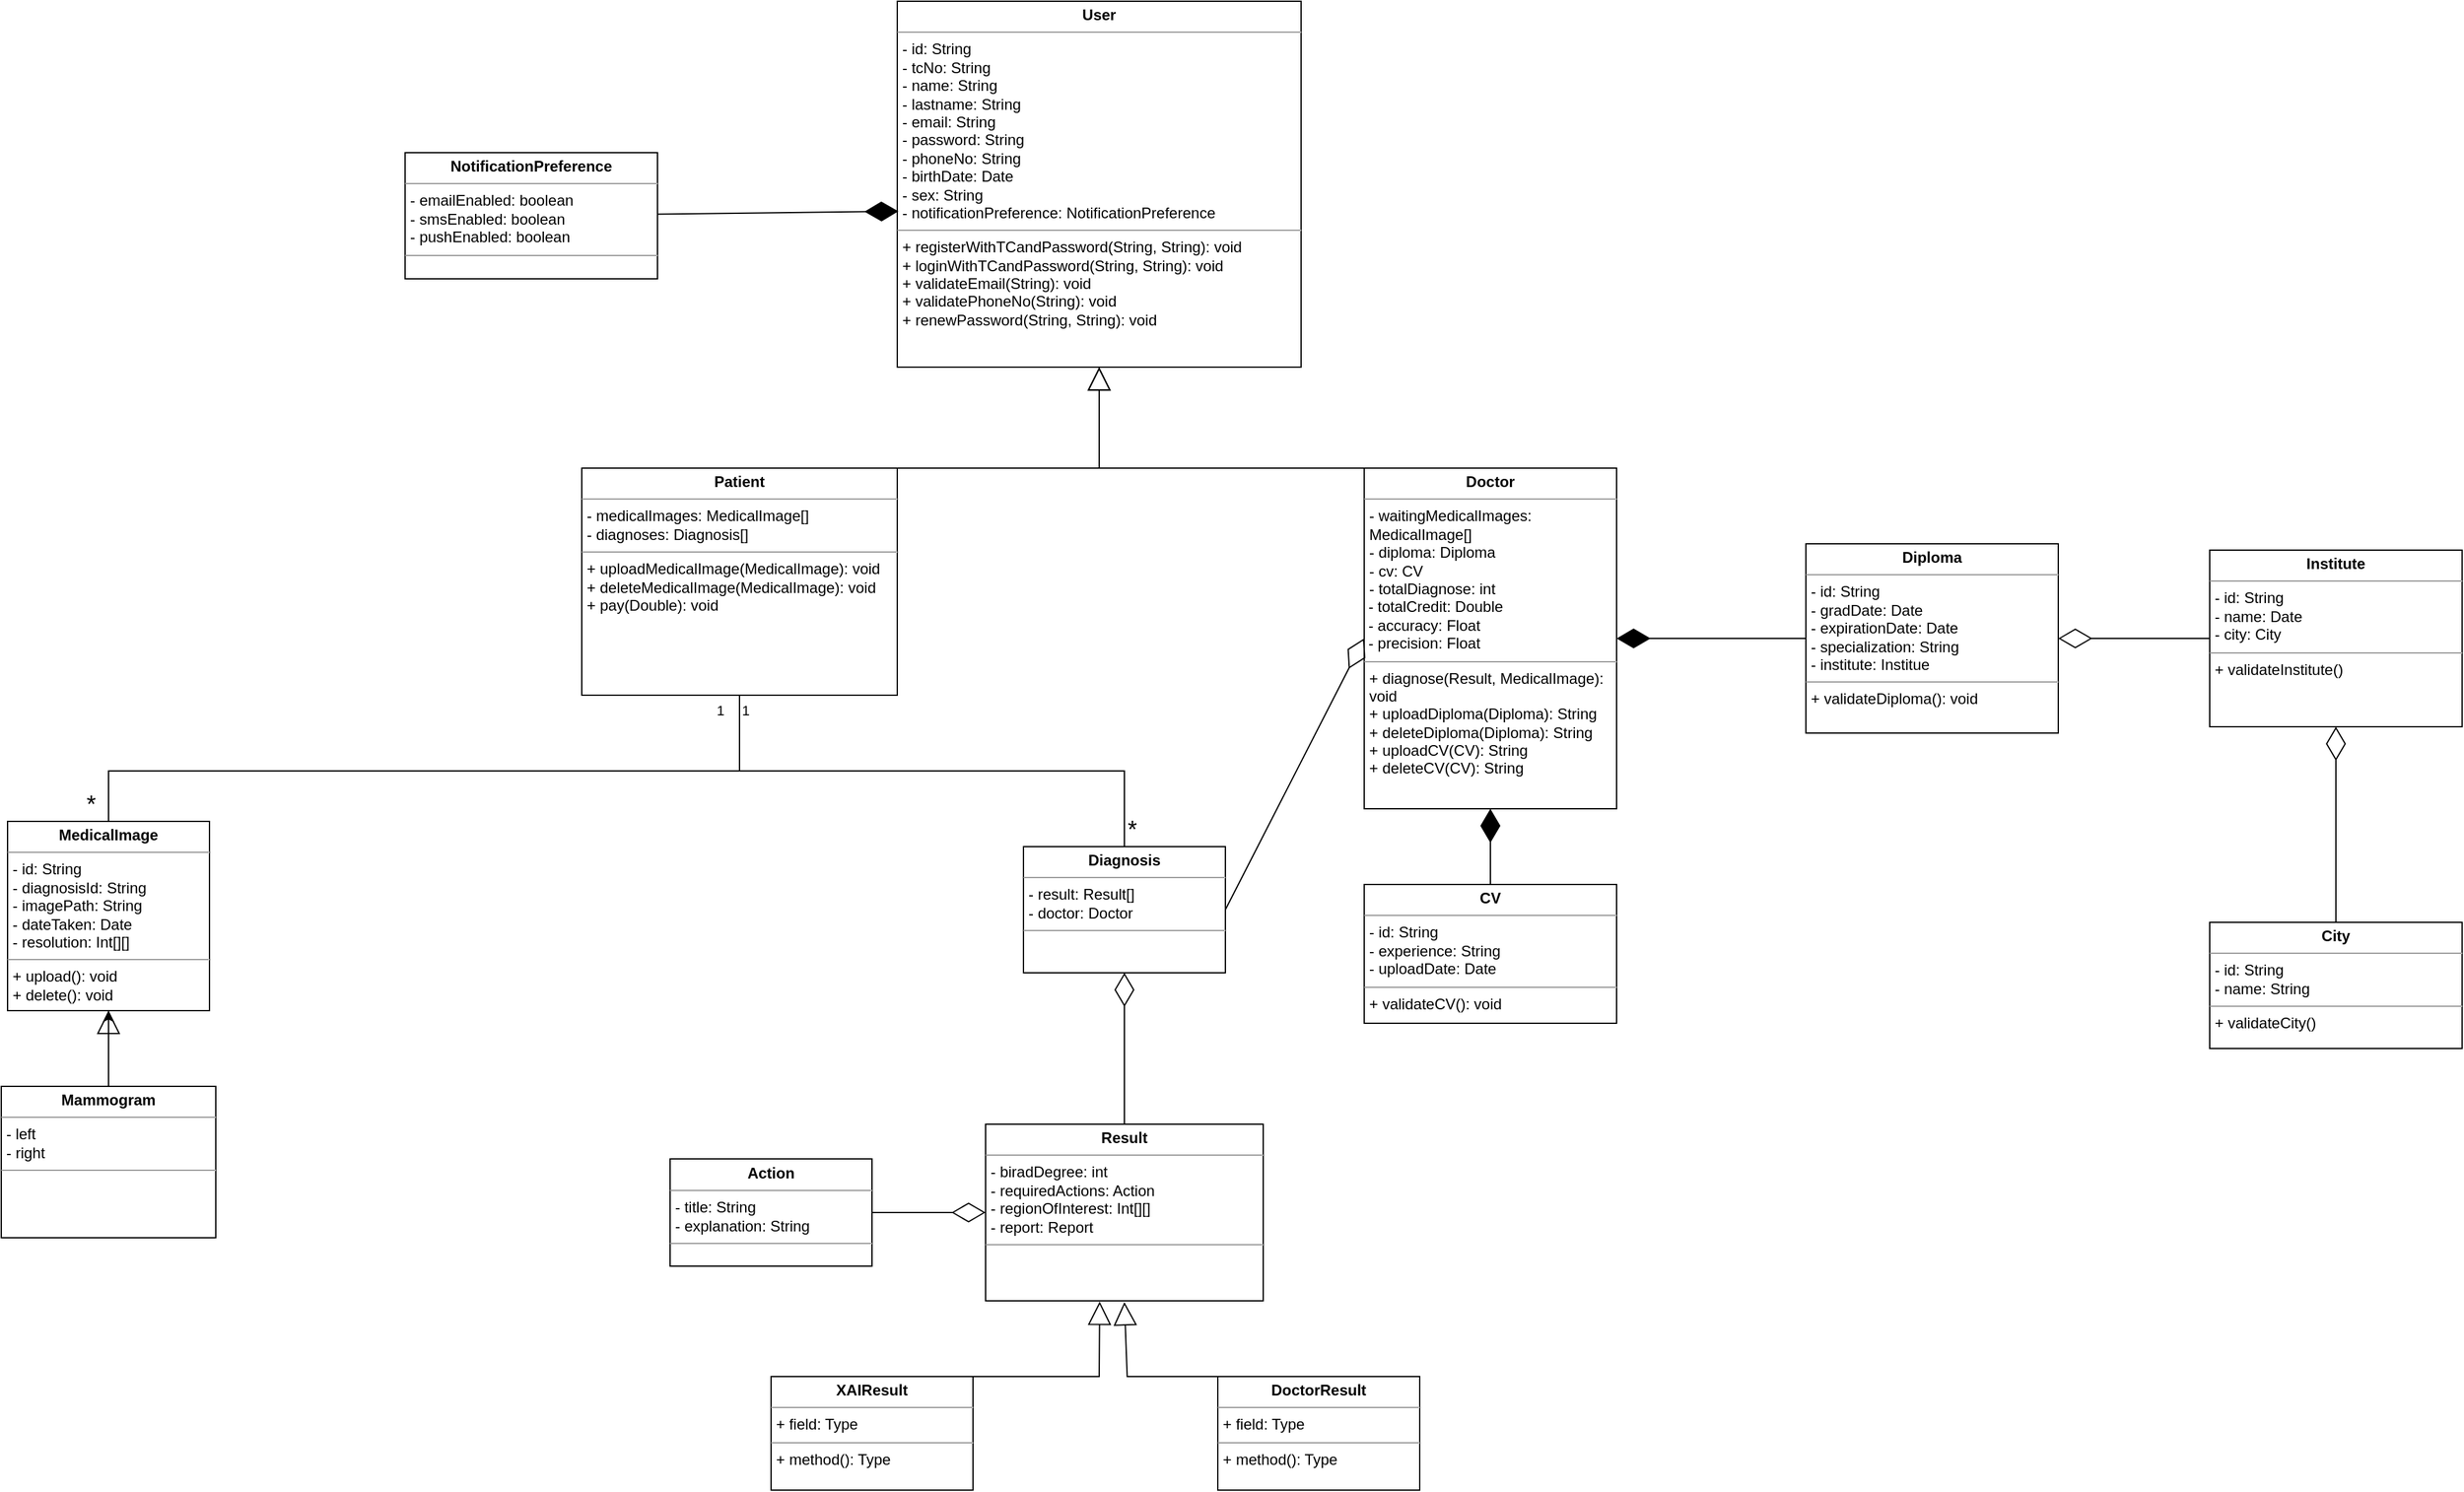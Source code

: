 <mxfile version="22.1.5" type="github">
  <diagram name="Page-1" id="C0edTxQISSR7YkT9q-Mf">
    <mxGraphModel dx="1685" dy="445" grid="1" gridSize="10" guides="1" tooltips="1" connect="1" arrows="1" fold="1" page="1" pageScale="1" pageWidth="827" pageHeight="1169" math="0" shadow="0">
      <root>
        <mxCell id="0" />
        <mxCell id="1" parent="0" />
        <mxCell id="ESNyg1Bcx6jrkvFsVH8l-1" value="&lt;p style=&quot;margin:0px;margin-top:4px;text-align:center;&quot;&gt;&lt;b&gt;User&lt;/b&gt;&lt;/p&gt;&lt;hr size=&quot;1&quot;&gt;&lt;p style=&quot;margin:0px;margin-left:4px;&quot;&gt;- id: String&lt;/p&gt;&lt;p style=&quot;margin:0px;margin-left:4px;&quot;&gt;- tcNo: String&lt;/p&gt;&lt;p style=&quot;margin:0px;margin-left:4px;&quot;&gt;- name: String&lt;/p&gt;&lt;p style=&quot;margin:0px;margin-left:4px;&quot;&gt;- lastname: String&lt;/p&gt;&lt;p style=&quot;margin:0px;margin-left:4px;&quot;&gt;- email: String&lt;/p&gt;&lt;p style=&quot;margin:0px;margin-left:4px;&quot;&gt;- password: String&lt;/p&gt;&lt;p style=&quot;margin:0px;margin-left:4px;&quot;&gt;- phoneNo: String&lt;/p&gt;&lt;p style=&quot;margin:0px;margin-left:4px;&quot;&gt;- birthDate: Date&lt;/p&gt;&lt;p style=&quot;margin:0px;margin-left:4px;&quot;&gt;- sex: String&lt;/p&gt;&lt;p style=&quot;margin:0px;margin-left:4px;&quot;&gt;- notificationPreference: NotificationPreference&lt;/p&gt;&lt;hr size=&quot;1&quot;&gt;&lt;p style=&quot;margin:0px;margin-left:4px;&quot;&gt;+ registerWithTCandPassword(String, String): void&lt;/p&gt;&lt;p style=&quot;margin:0px;margin-left:4px;&quot;&gt;+ loginWithTCandPassword(String, String): void&lt;/p&gt;&lt;p style=&quot;margin:0px;margin-left:4px;&quot;&gt;+ validateEmail(String): void&lt;/p&gt;&lt;p style=&quot;margin:0px;margin-left:4px;&quot;&gt;+ validatePhoneNo(String): void&lt;/p&gt;&lt;p style=&quot;margin:0px;margin-left:4px;&quot;&gt;+ renewPassword(String, String): void&lt;/p&gt;" style="verticalAlign=top;align=left;overflow=fill;fontSize=12;fontFamily=Helvetica;html=1;whiteSpace=wrap;" parent="1" vertex="1">
          <mxGeometry x="160" y="30" width="320" height="290" as="geometry" />
        </mxCell>
        <mxCell id="Ly5rTBsL9am8pRCTYatH-5" value="&lt;p style=&quot;margin:0px;margin-top:4px;text-align:center;&quot;&gt;&lt;b&gt;Doctor&lt;/b&gt;&lt;/p&gt;&lt;hr size=&quot;1&quot;&gt;&lt;p style=&quot;margin:0px;margin-left:4px;&quot;&gt;- waitingMedicalImages: MedicalImage[]&lt;/p&gt;&lt;p style=&quot;margin:0px;margin-left:4px;&quot;&gt;- diploma: Diploma&lt;/p&gt;&lt;p style=&quot;margin:0px;margin-left:4px;&quot;&gt;- cv: CV&lt;/p&gt;&lt;p style=&quot;margin:0px;margin-left:4px;&quot;&gt;- totalDiagnose: int&lt;/p&gt;&amp;nbsp;- totalCredit: Double&lt;br&gt;&amp;nbsp;- accuracy: Float&lt;br&gt;&amp;nbsp;- precision: Float&lt;br&gt;&lt;hr size=&quot;1&quot;&gt;&lt;p style=&quot;margin:0px;margin-left:4px;&quot;&gt;+ diagnose(Result, MedicalImage): void&lt;/p&gt;&lt;p style=&quot;margin:0px;margin-left:4px;&quot;&gt;+ uploadDiploma(Diploma): String&lt;/p&gt;&lt;p style=&quot;margin:0px;margin-left:4px;&quot;&gt;+ deleteDiploma(Diploma): String&lt;/p&gt;&lt;p style=&quot;border-color: var(--border-color); margin: 0px 0px 0px 4px;&quot;&gt;+ uploadCV(CV): String&lt;/p&gt;&lt;p style=&quot;border-color: var(--border-color); margin: 0px 0px 0px 4px;&quot;&gt;+ deleteCV(CV): String&lt;/p&gt;" style="verticalAlign=top;align=left;overflow=fill;fontSize=12;fontFamily=Helvetica;html=1;whiteSpace=wrap;" parent="1" vertex="1">
          <mxGeometry x="530" y="400" width="200" height="270" as="geometry" />
        </mxCell>
        <mxCell id="Ly5rTBsL9am8pRCTYatH-6" value="&lt;p style=&quot;margin:0px;margin-top:4px;text-align:center;&quot;&gt;&lt;b&gt;Patient&lt;/b&gt;&lt;/p&gt;&lt;hr size=&quot;1&quot;&gt;&lt;p style=&quot;margin:0px;margin-left:4px;&quot;&gt;- medicalImages: MedicalImage[]&lt;/p&gt;&lt;p style=&quot;margin:0px;margin-left:4px;&quot;&gt;- diagnoses: Diagnosis[]&lt;span style=&quot;background-color: initial;&quot;&gt;&lt;br&gt;&lt;/span&gt;&lt;/p&gt;&lt;hr size=&quot;1&quot;&gt;&lt;p style=&quot;margin:0px;margin-left:4px;&quot;&gt;+ uploadMedicalImage(MedicalImage): void&lt;/p&gt;&lt;p style=&quot;margin:0px;margin-left:4px;&quot;&gt;+ deleteMedicalImage(MedicalImage): void&lt;/p&gt;&lt;p style=&quot;margin:0px;margin-left:4px;&quot;&gt;+ pay(Double): void&lt;/p&gt;" style="verticalAlign=top;align=left;overflow=fill;fontSize=12;fontFamily=Helvetica;html=1;whiteSpace=wrap;" parent="1" vertex="1">
          <mxGeometry x="-90" y="400" width="250" height="180" as="geometry" />
        </mxCell>
        <mxCell id="Ly5rTBsL9am8pRCTYatH-11" value="&lt;p style=&quot;margin:0px;margin-top:4px;text-align:center;&quot;&gt;&lt;b&gt;NotificationPreference&lt;/b&gt;&lt;/p&gt;&lt;hr size=&quot;1&quot;&gt;&lt;p style=&quot;margin:0px;margin-left:4px;&quot;&gt;- emailEnabled: boolean&lt;/p&gt;&lt;p style=&quot;margin:0px;margin-left:4px;&quot;&gt;- smsEnabled: boolean&lt;/p&gt;&lt;p style=&quot;margin:0px;margin-left:4px;&quot;&gt;&lt;span style=&quot;background-color: initial;&quot;&gt;- pushEnabled: boolean&lt;/span&gt;&lt;/p&gt;&lt;hr size=&quot;1&quot;&gt;&lt;p style=&quot;margin:0px;margin-left:4px;&quot;&gt;&lt;br&gt;&lt;/p&gt;" style="verticalAlign=top;align=left;overflow=fill;fontSize=12;fontFamily=Helvetica;html=1;whiteSpace=wrap;" parent="1" vertex="1">
          <mxGeometry x="-230" y="150" width="200" height="100" as="geometry" />
        </mxCell>
        <mxCell id="P2__GVPc3QSUGddowUCa-7" value="" style="endArrow=diamondThin;endFill=1;endSize=24;html=1;rounded=0;entryX=0.003;entryY=0.574;entryDx=0;entryDy=0;entryPerimeter=0;" parent="1" source="Ly5rTBsL9am8pRCTYatH-11" target="ESNyg1Bcx6jrkvFsVH8l-1" edge="1">
          <mxGeometry width="160" relative="1" as="geometry">
            <mxPoint x="590" y="238.14" as="sourcePoint" />
            <mxPoint x="382.88" y="241.85" as="targetPoint" />
          </mxGeometry>
        </mxCell>
        <mxCell id="P2__GVPc3QSUGddowUCa-8" value="&lt;p style=&quot;margin:0px;margin-top:4px;text-align:center;&quot;&gt;&lt;b&gt;Diagnosis&lt;/b&gt;&lt;/p&gt;&lt;hr size=&quot;1&quot;&gt;&lt;p style=&quot;margin:0px;margin-left:4px;&quot;&gt;- result: Result[]&lt;/p&gt;&lt;p style=&quot;margin:0px;margin-left:4px;&quot;&gt;- doctor: Doctor&lt;/p&gt;&lt;hr size=&quot;1&quot;&gt;&lt;p style=&quot;margin:0px;margin-left:4px;&quot;&gt;&lt;br&gt;&lt;/p&gt;" style="verticalAlign=top;align=left;overflow=fill;fontSize=12;fontFamily=Helvetica;html=1;whiteSpace=wrap;" parent="1" vertex="1">
          <mxGeometry x="260" y="700" width="160" height="100" as="geometry" />
        </mxCell>
        <mxCell id="P2__GVPc3QSUGddowUCa-9" value="&lt;p style=&quot;margin:0px;margin-top:4px;text-align:center;&quot;&gt;&lt;b&gt;MedicalImage&lt;/b&gt;&lt;/p&gt;&lt;hr size=&quot;1&quot;&gt;&lt;p style=&quot;margin:0px;margin-left:4px;&quot;&gt;- id: String&lt;/p&gt;&lt;p style=&quot;margin:0px;margin-left:4px;&quot;&gt;- diagnosisId: String&lt;/p&gt;&lt;p style=&quot;margin:0px;margin-left:4px;&quot;&gt;- imagePath: String&lt;/p&gt;&lt;p style=&quot;margin:0px;margin-left:4px;&quot;&gt;- dateTaken: Date&lt;/p&gt;&lt;p style=&quot;margin:0px;margin-left:4px;&quot;&gt;- resolution: Int[][]&lt;/p&gt;&lt;hr size=&quot;1&quot;&gt;&lt;p style=&quot;margin:0px;margin-left:4px;&quot;&gt;+ upload(): void&lt;/p&gt;&lt;p style=&quot;margin:0px;margin-left:4px;&quot;&gt;+ delete(): void&lt;/p&gt;" style="verticalAlign=top;align=left;overflow=fill;fontSize=12;fontFamily=Helvetica;html=1;whiteSpace=wrap;" parent="1" vertex="1">
          <mxGeometry x="-545" y="680" width="160" height="150" as="geometry" />
        </mxCell>
        <mxCell id="P2__GVPc3QSUGddowUCa-14" value="" style="endArrow=none;html=1;edgeStyle=orthogonalEdgeStyle;rounded=0;exitX=0.5;exitY=1;exitDx=0;exitDy=0;entryX=0.5;entryY=0;entryDx=0;entryDy=0;" parent="1" source="Ly5rTBsL9am8pRCTYatH-6" target="P2__GVPc3QSUGddowUCa-8" edge="1">
          <mxGeometry relative="1" as="geometry">
            <mxPoint x="310" y="640" as="sourcePoint" />
            <mxPoint x="270" y="800" as="targetPoint" />
          </mxGeometry>
        </mxCell>
        <mxCell id="P2__GVPc3QSUGddowUCa-15" value="1" style="edgeLabel;resizable=0;html=1;align=left;verticalAlign=bottom;" parent="P2__GVPc3QSUGddowUCa-14" connectable="0" vertex="1">
          <mxGeometry x="-1" relative="1" as="geometry">
            <mxPoint x="-20" y="20" as="offset" />
          </mxGeometry>
        </mxCell>
        <mxCell id="P2__GVPc3QSUGddowUCa-16" value="*" style="edgeLabel;resizable=0;html=1;align=right;verticalAlign=bottom;fontSize=19;" parent="P2__GVPc3QSUGddowUCa-14" connectable="0" vertex="1">
          <mxGeometry x="1" relative="1" as="geometry">
            <mxPoint x="10" as="offset" />
          </mxGeometry>
        </mxCell>
        <mxCell id="P2__GVPc3QSUGddowUCa-17" value="" style="endArrow=none;html=1;edgeStyle=orthogonalEdgeStyle;rounded=0;exitX=0.5;exitY=1;exitDx=0;exitDy=0;entryX=0.5;entryY=0;entryDx=0;entryDy=0;" parent="1" source="Ly5rTBsL9am8pRCTYatH-6" target="P2__GVPc3QSUGddowUCa-9" edge="1">
          <mxGeometry relative="1" as="geometry">
            <mxPoint x="276" y="620" as="sourcePoint" />
            <mxPoint x="480" y="700" as="targetPoint" />
            <Array as="points">
              <mxPoint x="40" y="640" />
              <mxPoint x="360" y="640" />
            </Array>
          </mxGeometry>
        </mxCell>
        <mxCell id="P2__GVPc3QSUGddowUCa-18" value="1" style="edgeLabel;resizable=0;html=1;align=left;verticalAlign=bottom;" parent="P2__GVPc3QSUGddowUCa-17" connectable="0" vertex="1">
          <mxGeometry x="-1" relative="1" as="geometry">
            <mxPoint y="20" as="offset" />
          </mxGeometry>
        </mxCell>
        <mxCell id="P2__GVPc3QSUGddowUCa-19" value="*" style="edgeLabel;resizable=0;html=1;align=right;verticalAlign=bottom;fontSize=19;" parent="P2__GVPc3QSUGddowUCa-17" connectable="0" vertex="1">
          <mxGeometry x="1" relative="1" as="geometry">
            <mxPoint x="-10" as="offset" />
          </mxGeometry>
        </mxCell>
        <mxCell id="wbwyVopuhJfo_vuKF2Iz-1" value="&lt;p style=&quot;margin:0px;margin-top:4px;text-align:center;&quot;&gt;&lt;b&gt;Diploma&lt;/b&gt;&lt;/p&gt;&lt;hr size=&quot;1&quot;&gt;&lt;p style=&quot;margin:0px;margin-left:4px;&quot;&gt;- id: String&lt;/p&gt;&lt;p style=&quot;margin:0px;margin-left:4px;&quot;&gt;&lt;span style=&quot;background-color: initial;&quot;&gt;- gradDate: Date&amp;nbsp;&lt;/span&gt;&lt;/p&gt;&lt;p style=&quot;margin:0px;margin-left:4px;&quot;&gt;&lt;span style=&quot;background-color: initial;&quot;&gt;- expirationDate: Date&lt;/span&gt;&lt;/p&gt;&lt;p style=&quot;margin:0px;margin-left:4px;&quot;&gt;&lt;span style=&quot;background-color: initial;&quot;&gt;- specialization: String&lt;/span&gt;&lt;/p&gt;&lt;p style=&quot;margin:0px;margin-left:4px;&quot;&gt;&lt;span style=&quot;background-color: initial;&quot;&gt;- institute: Institue&lt;/span&gt;&lt;/p&gt;&lt;hr size=&quot;1&quot;&gt;&lt;p style=&quot;margin:0px;margin-left:4px;&quot;&gt;+ validateDiploma(): void&lt;/p&gt;" style="verticalAlign=top;align=left;overflow=fill;fontSize=12;fontFamily=Helvetica;html=1;whiteSpace=wrap;" parent="1" vertex="1">
          <mxGeometry x="880" y="460" width="200" height="150" as="geometry" />
        </mxCell>
        <mxCell id="wbwyVopuhJfo_vuKF2Iz-2" value="" style="endArrow=diamondThin;endFill=1;endSize=24;html=1;rounded=0;entryX=1;entryY=0.5;entryDx=0;entryDy=0;exitX=0;exitY=0.5;exitDx=0;exitDy=0;" parent="1" source="wbwyVopuhJfo_vuKF2Iz-1" target="Ly5rTBsL9am8pRCTYatH-5" edge="1">
          <mxGeometry width="160" relative="1" as="geometry">
            <mxPoint x="630" y="573" as="sourcePoint" />
            <mxPoint x="821" y="570" as="targetPoint" />
          </mxGeometry>
        </mxCell>
        <mxCell id="wbwyVopuhJfo_vuKF2Iz-3" value="&lt;p style=&quot;margin:0px;margin-top:4px;text-align:center;&quot;&gt;&lt;b&gt;Institute&lt;/b&gt;&lt;/p&gt;&lt;hr size=&quot;1&quot;&gt;&lt;p style=&quot;margin:0px;margin-left:4px;&quot;&gt;- id: String&lt;/p&gt;&lt;p style=&quot;margin:0px;margin-left:4px;&quot;&gt;&lt;span style=&quot;background-color: initial;&quot;&gt;- name: Date&lt;/span&gt;&lt;/p&gt;&lt;p style=&quot;margin:0px;margin-left:4px;&quot;&gt;&lt;span style=&quot;background-color: initial;&quot;&gt;- city: City&amp;nbsp;&lt;/span&gt;&lt;/p&gt;&lt;hr size=&quot;1&quot;&gt;&lt;p style=&quot;margin:0px;margin-left:4px;&quot;&gt;+ validateInstitute()&lt;/p&gt;" style="verticalAlign=top;align=left;overflow=fill;fontSize=12;fontFamily=Helvetica;html=1;whiteSpace=wrap;" parent="1" vertex="1">
          <mxGeometry x="1200" y="465" width="200" height="140" as="geometry" />
        </mxCell>
        <mxCell id="wbwyVopuhJfo_vuKF2Iz-5" value="&lt;p style=&quot;margin:0px;margin-top:4px;text-align:center;&quot;&gt;&lt;b&gt;City&lt;/b&gt;&lt;/p&gt;&lt;hr size=&quot;1&quot;&gt;&lt;p style=&quot;margin:0px;margin-left:4px;&quot;&gt;- id: String&lt;/p&gt;&lt;p style=&quot;margin:0px;margin-left:4px;&quot;&gt;&lt;span style=&quot;background-color: initial;&quot;&gt;- name: String&lt;/span&gt;&lt;/p&gt;&lt;hr size=&quot;1&quot;&gt;&lt;p style=&quot;margin:0px;margin-left:4px;&quot;&gt;+ validateCity()&lt;/p&gt;" style="verticalAlign=top;align=left;overflow=fill;fontSize=12;fontFamily=Helvetica;html=1;whiteSpace=wrap;" parent="1" vertex="1">
          <mxGeometry x="1200" y="760" width="200" height="100" as="geometry" />
        </mxCell>
        <mxCell id="wbwyVopuhJfo_vuKF2Iz-7" value="&lt;p style=&quot;margin:0px;margin-top:4px;text-align:center;&quot;&gt;&lt;b&gt;CV&lt;/b&gt;&lt;/p&gt;&lt;hr size=&quot;1&quot;&gt;&lt;p style=&quot;margin:0px;margin-left:4px;&quot;&gt;- id: String&lt;/p&gt;&lt;p style=&quot;margin:0px;margin-left:4px;&quot;&gt;&lt;span style=&quot;background-color: initial;&quot;&gt;- experience: String&amp;nbsp;&lt;/span&gt;&lt;/p&gt;&lt;p style=&quot;margin:0px;margin-left:4px;&quot;&gt;&lt;span style=&quot;background-color: initial;&quot;&gt;- uploadDate: Date&lt;/span&gt;&lt;/p&gt;&lt;hr size=&quot;1&quot;&gt;&lt;p style=&quot;margin:0px;margin-left:4px;&quot;&gt;+ validateCV(): void&lt;/p&gt;" style="verticalAlign=top;align=left;overflow=fill;fontSize=12;fontFamily=Helvetica;html=1;whiteSpace=wrap;" parent="1" vertex="1">
          <mxGeometry x="530" y="730" width="200" height="110" as="geometry" />
        </mxCell>
        <mxCell id="wbwyVopuhJfo_vuKF2Iz-9" value="" style="endArrow=diamondThin;endFill=1;endSize=24;html=1;rounded=0;entryX=0.5;entryY=1;entryDx=0;entryDy=0;exitX=0.5;exitY=0;exitDx=0;exitDy=0;" parent="1" source="wbwyVopuhJfo_vuKF2Iz-7" target="Ly5rTBsL9am8pRCTYatH-5" edge="1">
          <mxGeometry width="160" relative="1" as="geometry">
            <mxPoint x="717.8" y="700" as="sourcePoint" />
            <mxPoint x="577.8" y="720" as="targetPoint" />
          </mxGeometry>
        </mxCell>
        <mxCell id="hETQfLVwXvhiqPciw-ME-5" value="" style="edgeStyle=orthogonalEdgeStyle;rounded=0;orthogonalLoop=1;jettySize=auto;html=1;" edge="1" parent="1" source="wbwyVopuhJfo_vuKF2Iz-10" target="P2__GVPc3QSUGddowUCa-9">
          <mxGeometry relative="1" as="geometry" />
        </mxCell>
        <mxCell id="wbwyVopuhJfo_vuKF2Iz-10" value="&lt;p style=&quot;margin:0px;margin-top:4px;text-align:center;&quot;&gt;&lt;b&gt;Mammogram&lt;/b&gt;&lt;/p&gt;&lt;hr size=&quot;1&quot;&gt;&lt;p style=&quot;margin:0px;margin-left:4px;&quot;&gt;- left&lt;/p&gt;&lt;p style=&quot;margin:0px;margin-left:4px;&quot;&gt;- right&lt;/p&gt;&lt;hr size=&quot;1&quot;&gt;&lt;p style=&quot;margin:0px;margin-left:4px;&quot;&gt;&lt;br&gt;&lt;/p&gt;" style="verticalAlign=top;align=left;overflow=fill;fontSize=12;fontFamily=Helvetica;html=1;whiteSpace=wrap;" parent="1" vertex="1">
          <mxGeometry x="-550" y="890" width="170" height="120" as="geometry" />
        </mxCell>
        <mxCell id="wbwyVopuhJfo_vuKF2Iz-17" value="" style="endArrow=diamondThin;endFill=0;endSize=24;html=1;rounded=0;entryX=1;entryY=0.5;entryDx=0;entryDy=0;exitX=0;exitY=0.5;exitDx=0;exitDy=0;" parent="1" source="wbwyVopuhJfo_vuKF2Iz-3" target="wbwyVopuhJfo_vuKF2Iz-1" edge="1">
          <mxGeometry width="160" relative="1" as="geometry">
            <mxPoint x="670" y="660" as="sourcePoint" />
            <mxPoint x="830" y="660" as="targetPoint" />
          </mxGeometry>
        </mxCell>
        <mxCell id="wbwyVopuhJfo_vuKF2Iz-18" value="" style="endArrow=diamondThin;endFill=0;endSize=24;html=1;rounded=0;entryX=0.5;entryY=1;entryDx=0;entryDy=0;exitX=0.5;exitY=0;exitDx=0;exitDy=0;" parent="1" source="wbwyVopuhJfo_vuKF2Iz-5" target="wbwyVopuhJfo_vuKF2Iz-3" edge="1">
          <mxGeometry width="160" relative="1" as="geometry">
            <mxPoint x="1210" y="545" as="sourcePoint" />
            <mxPoint x="1090" y="545" as="targetPoint" />
          </mxGeometry>
        </mxCell>
        <mxCell id="wbwyVopuhJfo_vuKF2Iz-21" value="" style="endArrow=block;endSize=16;endFill=0;html=1;rounded=0;entryX=0.5;entryY=1;entryDx=0;entryDy=0;exitX=0.5;exitY=0;exitDx=0;exitDy=0;" parent="1" source="Ly5rTBsL9am8pRCTYatH-6" target="ESNyg1Bcx6jrkvFsVH8l-1" edge="1">
          <mxGeometry x="0.125" y="-70" width="160" relative="1" as="geometry">
            <mxPoint x="170" y="440" as="sourcePoint" />
            <mxPoint x="330" y="440" as="targetPoint" />
            <Array as="points">
              <mxPoint x="320" y="400" />
            </Array>
            <mxPoint x="-1" as="offset" />
          </mxGeometry>
        </mxCell>
        <mxCell id="wbwyVopuhJfo_vuKF2Iz-23" value="" style="endArrow=block;endSize=16;endFill=0;html=1;rounded=0;entryX=0.5;entryY=1;entryDx=0;entryDy=0;exitX=0.5;exitY=0;exitDx=0;exitDy=0;" parent="1" source="Ly5rTBsL9am8pRCTYatH-5" target="ESNyg1Bcx6jrkvFsVH8l-1" edge="1">
          <mxGeometry x="0.125" y="-70" width="160" relative="1" as="geometry">
            <mxPoint x="180" y="450" as="sourcePoint" />
            <mxPoint x="330" y="330" as="targetPoint" />
            <mxPoint x="-1" as="offset" />
            <Array as="points">
              <mxPoint x="320" y="400" />
            </Array>
          </mxGeometry>
        </mxCell>
        <mxCell id="wbwyVopuhJfo_vuKF2Iz-24" value="" style="endArrow=block;endSize=16;endFill=0;html=1;rounded=0;exitX=0.5;exitY=0;exitDx=0;exitDy=0;entryX=0.5;entryY=1;entryDx=0;entryDy=0;" parent="1" source="wbwyVopuhJfo_vuKF2Iz-10" target="P2__GVPc3QSUGddowUCa-9" edge="1">
          <mxGeometry x="0.125" y="-70" width="160" relative="1" as="geometry">
            <mxPoint x="-645" y="940" as="sourcePoint" />
            <mxPoint x="-505" y="940" as="targetPoint" />
            <mxPoint x="-1" as="offset" />
          </mxGeometry>
        </mxCell>
        <mxCell id="wbwyVopuhJfo_vuKF2Iz-25" value="&lt;p style=&quot;margin:0px;margin-top:4px;text-align:center;&quot;&gt;&lt;b&gt;Result&lt;/b&gt;&lt;/p&gt;&lt;hr size=&quot;1&quot;&gt;&lt;p style=&quot;margin:0px;margin-left:4px;&quot;&gt;- biradDegree: int&lt;/p&gt;&lt;p style=&quot;margin:0px;margin-left:4px;&quot;&gt;- requiredActions: Action&amp;nbsp;&lt;/p&gt;&lt;p style=&quot;margin:0px;margin-left:4px;&quot;&gt;- regionOfInterest: Int[][]&lt;/p&gt;&lt;p style=&quot;margin:0px;margin-left:4px;&quot;&gt;- report: Report&amp;nbsp;&lt;/p&gt;&lt;hr size=&quot;1&quot;&gt;&lt;p style=&quot;margin:0px;margin-left:4px;&quot;&gt;&lt;br&gt;&lt;/p&gt;" style="verticalAlign=top;align=left;overflow=fill;fontSize=12;fontFamily=Helvetica;html=1;whiteSpace=wrap;" parent="1" vertex="1">
          <mxGeometry x="230" y="920" width="220" height="140" as="geometry" />
        </mxCell>
        <mxCell id="wbwyVopuhJfo_vuKF2Iz-30" value="" style="endArrow=diamondThin;endFill=0;endSize=24;html=1;rounded=0;exitX=1;exitY=0.5;exitDx=0;exitDy=0;entryX=0;entryY=0.5;entryDx=0;entryDy=0;" parent="1" source="P2__GVPc3QSUGddowUCa-8" target="Ly5rTBsL9am8pRCTYatH-5" edge="1">
          <mxGeometry width="160" relative="1" as="geometry">
            <mxPoint x="110" y="650" as="sourcePoint" />
            <mxPoint x="527" y="514" as="targetPoint" />
          </mxGeometry>
        </mxCell>
        <mxCell id="wbwyVopuhJfo_vuKF2Iz-31" value="" style="endArrow=diamondThin;endFill=0;endSize=24;html=1;rounded=0;entryX=0.5;entryY=1;entryDx=0;entryDy=0;exitX=0.5;exitY=0;exitDx=0;exitDy=0;" parent="1" source="wbwyVopuhJfo_vuKF2Iz-25" target="P2__GVPc3QSUGddowUCa-8" edge="1">
          <mxGeometry width="160" relative="1" as="geometry">
            <mxPoint x="480" y="560" as="sourcePoint" />
            <mxPoint x="640" y="560" as="targetPoint" />
          </mxGeometry>
        </mxCell>
        <mxCell id="hETQfLVwXvhiqPciw-ME-1" value="&lt;p style=&quot;margin:0px;margin-top:4px;text-align:center;&quot;&gt;&lt;b&gt;Action&lt;/b&gt;&lt;/p&gt;&lt;hr size=&quot;1&quot;&gt;&lt;p style=&quot;margin:0px;margin-left:4px;&quot;&gt;- title: String&lt;/p&gt;&lt;p style=&quot;margin:0px;margin-left:4px;&quot;&gt;- explanation: String&amp;nbsp;&lt;/p&gt;&lt;hr size=&quot;1&quot;&gt;&lt;p style=&quot;margin:0px;margin-left:4px;&quot;&gt;&lt;br&gt;&lt;/p&gt;" style="verticalAlign=top;align=left;overflow=fill;fontSize=12;fontFamily=Helvetica;html=1;whiteSpace=wrap;" vertex="1" parent="1">
          <mxGeometry x="-20" y="947.5" width="160" height="85" as="geometry" />
        </mxCell>
        <mxCell id="hETQfLVwXvhiqPciw-ME-2" value="" style="endArrow=diamondThin;endFill=0;endSize=24;html=1;rounded=0;entryX=0;entryY=0.5;entryDx=0;entryDy=0;exitX=1;exitY=0.5;exitDx=0;exitDy=0;" edge="1" parent="1" source="hETQfLVwXvhiqPciw-ME-1" target="wbwyVopuhJfo_vuKF2Iz-25">
          <mxGeometry width="160" relative="1" as="geometry">
            <mxPoint x="-30" y="830" as="sourcePoint" />
            <mxPoint x="130" y="830" as="targetPoint" />
          </mxGeometry>
        </mxCell>
        <mxCell id="hETQfLVwXvhiqPciw-ME-3" value="&lt;p style=&quot;margin:0px;margin-top:4px;text-align:center;&quot;&gt;&lt;b&gt;XAIResult&lt;/b&gt;&lt;/p&gt;&lt;hr size=&quot;1&quot;&gt;&lt;p style=&quot;margin:0px;margin-left:4px;&quot;&gt;+ field: Type&lt;/p&gt;&lt;hr size=&quot;1&quot;&gt;&lt;p style=&quot;margin:0px;margin-left:4px;&quot;&gt;+ method(): Type&lt;/p&gt;" style="verticalAlign=top;align=left;overflow=fill;fontSize=12;fontFamily=Helvetica;html=1;whiteSpace=wrap;" vertex="1" parent="1">
          <mxGeometry x="60" y="1120" width="160" height="90" as="geometry" />
        </mxCell>
        <mxCell id="hETQfLVwXvhiqPciw-ME-4" value="&lt;p style=&quot;margin:0px;margin-top:4px;text-align:center;&quot;&gt;&lt;b&gt;DoctorResult&lt;/b&gt;&lt;/p&gt;&lt;hr size=&quot;1&quot;&gt;&lt;p style=&quot;margin:0px;margin-left:4px;&quot;&gt;+ field: Type&lt;/p&gt;&lt;hr size=&quot;1&quot;&gt;&lt;p style=&quot;margin:0px;margin-left:4px;&quot;&gt;+ method(): Type&lt;/p&gt;" style="verticalAlign=top;align=left;overflow=fill;fontSize=12;fontFamily=Helvetica;html=1;whiteSpace=wrap;" vertex="1" parent="1">
          <mxGeometry x="414" y="1120" width="160" height="90" as="geometry" />
        </mxCell>
        <mxCell id="hETQfLVwXvhiqPciw-ME-6" value="" style="endArrow=block;endSize=16;endFill=0;html=1;rounded=0;exitX=0.5;exitY=0;exitDx=0;exitDy=0;entryX=0.411;entryY=1.004;entryDx=0;entryDy=0;entryPerimeter=0;" edge="1" parent="1" source="hETQfLVwXvhiqPciw-ME-3" target="wbwyVopuhJfo_vuKF2Iz-25">
          <mxGeometry x="0.125" y="-70" width="160" relative="1" as="geometry">
            <mxPoint x="170" y="1110" as="sourcePoint" />
            <mxPoint x="170" y="1050" as="targetPoint" />
            <mxPoint x="-1" as="offset" />
            <Array as="points">
              <mxPoint x="320" y="1120" />
            </Array>
          </mxGeometry>
        </mxCell>
        <mxCell id="hETQfLVwXvhiqPciw-ME-7" value="" style="endArrow=block;endSize=16;endFill=0;html=1;rounded=0;exitX=0.5;exitY=0;exitDx=0;exitDy=0;entryX=0.399;entryY=1.007;entryDx=0;entryDy=0;entryPerimeter=0;" edge="1" parent="1">
          <mxGeometry x="0.125" y="-70" width="160" relative="1" as="geometry">
            <mxPoint x="516.22" y="1120" as="sourcePoint" />
            <mxPoint x="340" y="1060.98" as="targetPoint" />
            <mxPoint x="-1" as="offset" />
            <Array as="points">
              <mxPoint x="342.22" y="1120" />
            </Array>
          </mxGeometry>
        </mxCell>
      </root>
    </mxGraphModel>
  </diagram>
</mxfile>
